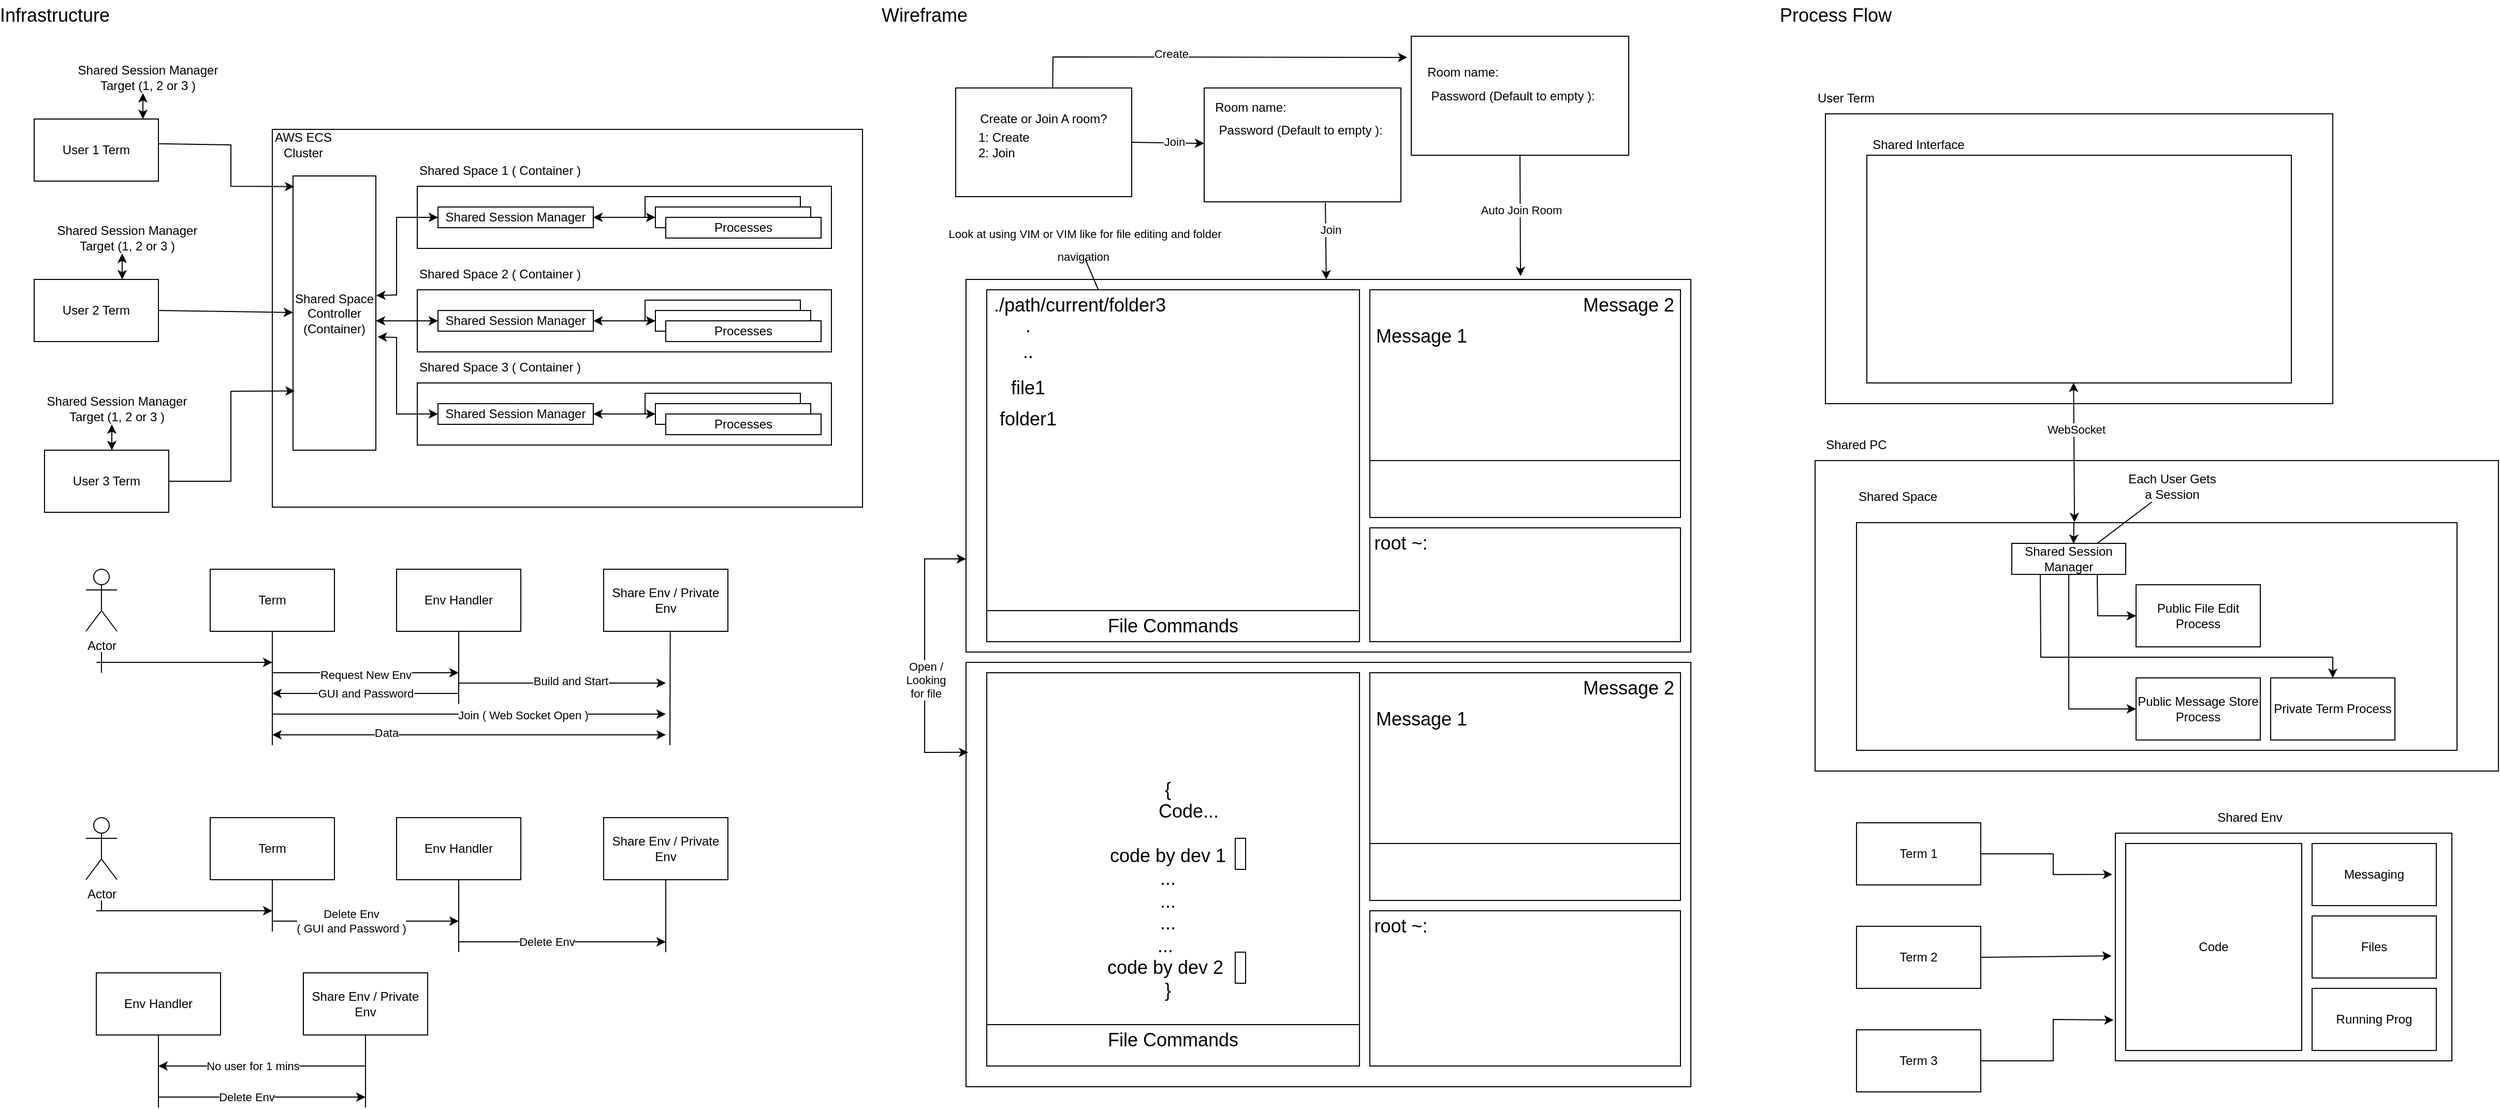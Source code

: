 <mxfile version="20.5.2" type="device"><diagram id="Sztlvo0Kf3UlZkltyIv2" name="Page-1"><mxGraphModel dx="2062" dy="1097" grid="1" gridSize="10" guides="1" tooltips="1" connect="1" arrows="1" fold="1" page="1" pageScale="1" pageWidth="850" pageHeight="1100" math="0" shadow="0"><root><mxCell id="0"/><mxCell id="1" parent="0"/><mxCell id="73xWPegsyvCFxCfDPybF-55" value="" style="rounded=0;whiteSpace=wrap;html=1;" parent="1" vertex="1"><mxGeometry x="270" y="135" width="570" height="365" as="geometry"/></mxCell><mxCell id="0SlHDkjQlVvk1KmcmpWp-3" value="Shared Env" style="text;html=1;strokeColor=none;fillColor=none;align=center;verticalAlign=middle;whiteSpace=wrap;rounded=0;" parent="1" vertex="1"><mxGeometry x="2140" y="785" width="80" height="30" as="geometry"/></mxCell><mxCell id="0SlHDkjQlVvk1KmcmpWp-29" value="Actor" style="shape=umlActor;verticalLabelPosition=bottom;verticalAlign=top;html=1;outlineConnect=0;" parent="1" vertex="1"><mxGeometry x="90" y="560" width="30" height="60" as="geometry"/></mxCell><mxCell id="0SlHDkjQlVvk1KmcmpWp-30" value="Term" style="rounded=0;whiteSpace=wrap;html=1;" parent="1" vertex="1"><mxGeometry x="210" y="560" width="120" height="60" as="geometry"/></mxCell><mxCell id="0SlHDkjQlVvk1KmcmpWp-31" value="Env Handler" style="rounded=0;whiteSpace=wrap;html=1;" parent="1" vertex="1"><mxGeometry x="390" y="560" width="120" height="60" as="geometry"/></mxCell><mxCell id="0SlHDkjQlVvk1KmcmpWp-32" value="Share Env / Private Env" style="rounded=0;whiteSpace=wrap;html=1;" parent="1" vertex="1"><mxGeometry x="590" y="560" width="120" height="60" as="geometry"/></mxCell><mxCell id="0SlHDkjQlVvk1KmcmpWp-33" value="" style="endArrow=none;html=1;rounded=0;" parent="1" edge="1"><mxGeometry width="50" height="50" relative="1" as="geometry"><mxPoint x="105" y="660" as="sourcePoint"/><mxPoint x="105" y="640" as="targetPoint"/></mxGeometry></mxCell><mxCell id="0SlHDkjQlVvk1KmcmpWp-34" value="" style="endArrow=none;html=1;rounded=0;entryX=0.5;entryY=1;entryDx=0;entryDy=0;" parent="1" target="0SlHDkjQlVvk1KmcmpWp-30" edge="1"><mxGeometry width="50" height="50" relative="1" as="geometry"><mxPoint x="270" y="730" as="sourcePoint"/><mxPoint x="115" y="630" as="targetPoint"/></mxGeometry></mxCell><mxCell id="0SlHDkjQlVvk1KmcmpWp-35" value="" style="endArrow=none;html=1;rounded=0;entryX=0.5;entryY=1;entryDx=0;entryDy=0;" parent="1" target="0SlHDkjQlVvk1KmcmpWp-31" edge="1"><mxGeometry width="50" height="50" relative="1" as="geometry"><mxPoint x="450" y="690" as="sourcePoint"/><mxPoint x="460" y="670" as="targetPoint"/></mxGeometry></mxCell><mxCell id="0SlHDkjQlVvk1KmcmpWp-36" value="" style="endArrow=none;html=1;rounded=0;entryX=0.536;entryY=1.012;entryDx=0;entryDy=0;entryPerimeter=0;" parent="1" target="0SlHDkjQlVvk1KmcmpWp-32" edge="1"><mxGeometry width="50" height="50" relative="1" as="geometry"><mxPoint x="654" y="730" as="sourcePoint"/><mxPoint x="640" y="660" as="targetPoint"/></mxGeometry></mxCell><mxCell id="0SlHDkjQlVvk1KmcmpWp-37" value="" style="endArrow=classic;html=1;rounded=0;" parent="1" edge="1"><mxGeometry width="50" height="50" relative="1" as="geometry"><mxPoint x="100" y="650" as="sourcePoint"/><mxPoint x="270" y="650" as="targetPoint"/></mxGeometry></mxCell><mxCell id="0SlHDkjQlVvk1KmcmpWp-39" value="" style="endArrow=classic;html=1;rounded=0;" parent="1" edge="1"><mxGeometry width="50" height="50" relative="1" as="geometry"><mxPoint x="270" y="660" as="sourcePoint"/><mxPoint x="450" y="660" as="targetPoint"/></mxGeometry></mxCell><mxCell id="0SlHDkjQlVvk1KmcmpWp-40" value="Request New Env" style="edgeLabel;html=1;align=center;verticalAlign=middle;resizable=0;points=[];" parent="0SlHDkjQlVvk1KmcmpWp-39" vertex="1" connectable="0"><mxGeometry x="0.292" y="-2" relative="1" as="geometry"><mxPoint x="-27" as="offset"/></mxGeometry></mxCell><mxCell id="0SlHDkjQlVvk1KmcmpWp-41" value="" style="endArrow=classic;html=1;rounded=0;" parent="1" edge="1"><mxGeometry width="50" height="50" relative="1" as="geometry"><mxPoint x="450" y="680" as="sourcePoint"/><mxPoint x="270" y="680" as="targetPoint"/></mxGeometry></mxCell><mxCell id="0SlHDkjQlVvk1KmcmpWp-42" value="GUI and Password" style="edgeLabel;html=1;align=center;verticalAlign=middle;resizable=0;points=[];" parent="0SlHDkjQlVvk1KmcmpWp-41" vertex="1" connectable="0"><mxGeometry x="0.533" relative="1" as="geometry"><mxPoint x="48" as="offset"/></mxGeometry></mxCell><mxCell id="0SlHDkjQlVvk1KmcmpWp-43" value="" style="endArrow=classic;html=1;rounded=0;" parent="1" edge="1"><mxGeometry width="50" height="50" relative="1" as="geometry"><mxPoint x="270" y="700" as="sourcePoint"/><mxPoint x="650" y="700" as="targetPoint"/></mxGeometry></mxCell><mxCell id="0SlHDkjQlVvk1KmcmpWp-44" value="Join ( Web Socket Open )" style="edgeLabel;html=1;align=center;verticalAlign=middle;resizable=0;points=[];" parent="0SlHDkjQlVvk1KmcmpWp-43" vertex="1" connectable="0"><mxGeometry x="0.274" y="-1" relative="1" as="geometry"><mxPoint as="offset"/></mxGeometry></mxCell><mxCell id="0SlHDkjQlVvk1KmcmpWp-47" value="" style="endArrow=classic;startArrow=classic;html=1;rounded=0;" parent="1" edge="1"><mxGeometry width="50" height="50" relative="1" as="geometry"><mxPoint x="270" y="720" as="sourcePoint"/><mxPoint x="650" y="720" as="targetPoint"/></mxGeometry></mxCell><mxCell id="0SlHDkjQlVvk1KmcmpWp-48" value="Data" style="edgeLabel;html=1;align=center;verticalAlign=middle;resizable=0;points=[];" parent="0SlHDkjQlVvk1KmcmpWp-47" vertex="1" connectable="0"><mxGeometry x="-0.322" y="2" relative="1" as="geometry"><mxPoint x="-19" as="offset"/></mxGeometry></mxCell><mxCell id="0SlHDkjQlVvk1KmcmpWp-49" value="" style="endArrow=classic;html=1;rounded=0;" parent="1" edge="1"><mxGeometry width="50" height="50" relative="1" as="geometry"><mxPoint x="450" y="670" as="sourcePoint"/><mxPoint x="650" y="670" as="targetPoint"/></mxGeometry></mxCell><mxCell id="0SlHDkjQlVvk1KmcmpWp-50" value="Build and Start" style="edgeLabel;html=1;align=center;verticalAlign=middle;resizable=0;points=[];" parent="0SlHDkjQlVvk1KmcmpWp-49" vertex="1" connectable="0"><mxGeometry x="0.077" y="2" relative="1" as="geometry"><mxPoint as="offset"/></mxGeometry></mxCell><mxCell id="0SlHDkjQlVvk1KmcmpWp-53" value="Actor" style="shape=umlActor;verticalLabelPosition=bottom;verticalAlign=top;html=1;outlineConnect=0;" parent="1" vertex="1"><mxGeometry x="90" y="800" width="30" height="60" as="geometry"/></mxCell><mxCell id="0SlHDkjQlVvk1KmcmpWp-54" value="Term" style="rounded=0;whiteSpace=wrap;html=1;" parent="1" vertex="1"><mxGeometry x="210" y="800" width="120" height="60" as="geometry"/></mxCell><mxCell id="0SlHDkjQlVvk1KmcmpWp-55" value="Env Handler" style="rounded=0;whiteSpace=wrap;html=1;" parent="1" vertex="1"><mxGeometry x="390" y="800" width="120" height="60" as="geometry"/></mxCell><mxCell id="0SlHDkjQlVvk1KmcmpWp-56" value="Share Env / Private Env" style="rounded=0;whiteSpace=wrap;html=1;" parent="1" vertex="1"><mxGeometry x="590" y="800" width="120" height="60" as="geometry"/></mxCell><mxCell id="0SlHDkjQlVvk1KmcmpWp-57" value="" style="endArrow=none;html=1;rounded=0;" parent="1" edge="1"><mxGeometry width="50" height="50" relative="1" as="geometry"><mxPoint x="105" y="890" as="sourcePoint"/><mxPoint x="105" y="880" as="targetPoint"/></mxGeometry></mxCell><mxCell id="0SlHDkjQlVvk1KmcmpWp-58" value="" style="endArrow=none;html=1;rounded=0;entryX=0.5;entryY=1;entryDx=0;entryDy=0;" parent="1" target="0SlHDkjQlVvk1KmcmpWp-54" edge="1"><mxGeometry width="50" height="50" relative="1" as="geometry"><mxPoint x="270" y="910" as="sourcePoint"/><mxPoint x="115" y="870" as="targetPoint"/></mxGeometry></mxCell><mxCell id="0SlHDkjQlVvk1KmcmpWp-59" value="" style="endArrow=none;html=1;rounded=0;entryX=0.5;entryY=1;entryDx=0;entryDy=0;" parent="1" target="0SlHDkjQlVvk1KmcmpWp-55" edge="1"><mxGeometry width="50" height="50" relative="1" as="geometry"><mxPoint x="450" y="930" as="sourcePoint"/><mxPoint x="460" y="910" as="targetPoint"/></mxGeometry></mxCell><mxCell id="0SlHDkjQlVvk1KmcmpWp-60" value="" style="endArrow=none;html=1;rounded=0;entryX=0.5;entryY=1;entryDx=0;entryDy=0;" parent="1" target="0SlHDkjQlVvk1KmcmpWp-56" edge="1"><mxGeometry width="50" height="50" relative="1" as="geometry"><mxPoint x="650" y="930" as="sourcePoint"/><mxPoint x="640" y="900" as="targetPoint"/></mxGeometry></mxCell><mxCell id="0SlHDkjQlVvk1KmcmpWp-61" value="" style="endArrow=classic;html=1;rounded=0;" parent="1" edge="1"><mxGeometry width="50" height="50" relative="1" as="geometry"><mxPoint x="100" y="890" as="sourcePoint"/><mxPoint x="270" y="890" as="targetPoint"/></mxGeometry></mxCell><mxCell id="0SlHDkjQlVvk1KmcmpWp-72" value="" style="endArrow=classic;html=1;rounded=0;" parent="1" edge="1"><mxGeometry width="50" height="50" relative="1" as="geometry"><mxPoint x="270" y="900" as="sourcePoint"/><mxPoint x="450" y="900" as="targetPoint"/></mxGeometry></mxCell><mxCell id="0SlHDkjQlVvk1KmcmpWp-73" value="Delete Env &lt;br&gt;( GUI and Password )" style="edgeLabel;html=1;align=center;verticalAlign=middle;resizable=0;points=[];" parent="0SlHDkjQlVvk1KmcmpWp-72" vertex="1" connectable="0"><mxGeometry x="-0.156" relative="1" as="geometry"><mxPoint as="offset"/></mxGeometry></mxCell><mxCell id="0SlHDkjQlVvk1KmcmpWp-74" value="" style="endArrow=classic;html=1;rounded=0;" parent="1" edge="1"><mxGeometry width="50" height="50" relative="1" as="geometry"><mxPoint x="450" y="920" as="sourcePoint"/><mxPoint x="650" y="920" as="targetPoint"/></mxGeometry></mxCell><mxCell id="0SlHDkjQlVvk1KmcmpWp-75" value="Delete Env" style="edgeLabel;html=1;align=center;verticalAlign=middle;resizable=0;points=[];" parent="0SlHDkjQlVvk1KmcmpWp-74" vertex="1" connectable="0"><mxGeometry x="-0.156" relative="1" as="geometry"><mxPoint as="offset"/></mxGeometry></mxCell><mxCell id="0SlHDkjQlVvk1KmcmpWp-76" value="Env Handler" style="rounded=0;whiteSpace=wrap;html=1;" parent="1" vertex="1"><mxGeometry x="100" y="950" width="120" height="60" as="geometry"/></mxCell><mxCell id="0SlHDkjQlVvk1KmcmpWp-77" value="Share Env / Private Env" style="rounded=0;whiteSpace=wrap;html=1;" parent="1" vertex="1"><mxGeometry x="300" y="950" width="120" height="60" as="geometry"/></mxCell><mxCell id="0SlHDkjQlVvk1KmcmpWp-78" value="" style="endArrow=none;html=1;rounded=0;entryX=0.5;entryY=1;entryDx=0;entryDy=0;" parent="1" target="0SlHDkjQlVvk1KmcmpWp-76" edge="1"><mxGeometry width="50" height="50" relative="1" as="geometry"><mxPoint x="160" y="1080" as="sourcePoint"/><mxPoint x="170" y="1060" as="targetPoint"/></mxGeometry></mxCell><mxCell id="0SlHDkjQlVvk1KmcmpWp-79" value="" style="endArrow=none;html=1;rounded=0;entryX=0.5;entryY=1;entryDx=0;entryDy=0;" parent="1" target="0SlHDkjQlVvk1KmcmpWp-77" edge="1"><mxGeometry width="50" height="50" relative="1" as="geometry"><mxPoint x="360" y="1080" as="sourcePoint"/><mxPoint x="350" y="1050" as="targetPoint"/></mxGeometry></mxCell><mxCell id="0SlHDkjQlVvk1KmcmpWp-80" value="" style="endArrow=classic;html=1;rounded=0;" parent="1" edge="1"><mxGeometry width="50" height="50" relative="1" as="geometry"><mxPoint x="160" y="1070" as="sourcePoint"/><mxPoint x="360" y="1070" as="targetPoint"/></mxGeometry></mxCell><mxCell id="0SlHDkjQlVvk1KmcmpWp-81" value="Delete Env" style="edgeLabel;html=1;align=center;verticalAlign=middle;resizable=0;points=[];" parent="0SlHDkjQlVvk1KmcmpWp-80" vertex="1" connectable="0"><mxGeometry x="-0.156" relative="1" as="geometry"><mxPoint as="offset"/></mxGeometry></mxCell><mxCell id="0SlHDkjQlVvk1KmcmpWp-82" value="" style="endArrow=classic;html=1;rounded=0;" parent="1" edge="1"><mxGeometry width="50" height="50" relative="1" as="geometry"><mxPoint x="360" y="1040" as="sourcePoint"/><mxPoint x="160" y="1040" as="targetPoint"/></mxGeometry></mxCell><mxCell id="0SlHDkjQlVvk1KmcmpWp-83" value="No user for 1 mins" style="edgeLabel;html=1;align=center;verticalAlign=middle;resizable=0;points=[];" parent="0SlHDkjQlVvk1KmcmpWp-82" vertex="1" connectable="0"><mxGeometry x="0.177" relative="1" as="geometry"><mxPoint x="8" as="offset"/></mxGeometry></mxCell><mxCell id="0SlHDkjQlVvk1KmcmpWp-84" value="&lt;font style=&quot;font-size: 18px;&quot;&gt;Infrastructure&lt;/font&gt;" style="text;html=1;strokeColor=none;fillColor=none;align=center;verticalAlign=middle;whiteSpace=wrap;rounded=0;" parent="1" vertex="1"><mxGeometry x="30" y="10" width="60" height="30" as="geometry"/></mxCell><mxCell id="0SlHDkjQlVvk1KmcmpWp-85" value="&lt;font style=&quot;font-size: 18px;&quot;&gt;Wireframe&lt;/font&gt;" style="text;html=1;strokeColor=none;fillColor=none;align=center;verticalAlign=middle;whiteSpace=wrap;rounded=0;" parent="1" vertex="1"><mxGeometry x="870" y="10" width="60" height="30" as="geometry"/></mxCell><mxCell id="0SlHDkjQlVvk1KmcmpWp-86" value="" style="rounded=0;whiteSpace=wrap;html=1;fontSize=18;" parent="1" vertex="1"><mxGeometry x="940" y="280" width="700" height="360" as="geometry"/></mxCell><mxCell id="0SlHDkjQlVvk1KmcmpWp-87" value="" style="rounded=0;whiteSpace=wrap;html=1;fontSize=18;" parent="1" vertex="1"><mxGeometry x="960" y="290" width="360" height="340" as="geometry"/></mxCell><mxCell id="0SlHDkjQlVvk1KmcmpWp-88" value="." style="text;html=1;strokeColor=none;fillColor=none;align=center;verticalAlign=middle;whiteSpace=wrap;rounded=0;fontSize=18;" parent="1" vertex="1"><mxGeometry x="960" y="310" width="80" height="30" as="geometry"/></mxCell><mxCell id="0SlHDkjQlVvk1KmcmpWp-89" value="File Commands" style="text;html=1;strokeColor=none;fillColor=none;align=center;verticalAlign=middle;whiteSpace=wrap;rounded=0;fontSize=18;" parent="1" vertex="1"><mxGeometry x="960" y="600" width="360" height="30" as="geometry"/></mxCell><mxCell id="0SlHDkjQlVvk1KmcmpWp-90" value="" style="endArrow=none;html=1;rounded=0;fontSize=18;exitX=0;exitY=0;exitDx=0;exitDy=0;entryX=1;entryY=0;entryDx=0;entryDy=0;" parent="1" source="0SlHDkjQlVvk1KmcmpWp-89" target="0SlHDkjQlVvk1KmcmpWp-89" edge="1"><mxGeometry width="50" height="50" relative="1" as="geometry"><mxPoint x="1010" y="690" as="sourcePoint"/><mxPoint x="1060" y="640" as="targetPoint"/></mxGeometry></mxCell><mxCell id="0SlHDkjQlVvk1KmcmpWp-91" value="" style="rounded=0;whiteSpace=wrap;html=1;" parent="1" vertex="1"><mxGeometry x="1330" y="290" width="300" height="220" as="geometry"/></mxCell><mxCell id="0SlHDkjQlVvk1KmcmpWp-92" value=".." style="text;html=1;strokeColor=none;fillColor=none;align=center;verticalAlign=middle;whiteSpace=wrap;rounded=0;fontSize=18;" parent="1" vertex="1"><mxGeometry x="960" y="335" width="80" height="30" as="geometry"/></mxCell><mxCell id="0SlHDkjQlVvk1KmcmpWp-93" value="file1" style="text;html=1;strokeColor=none;fillColor=none;align=center;verticalAlign=middle;whiteSpace=wrap;rounded=0;fontSize=18;" parent="1" vertex="1"><mxGeometry x="960" y="370" width="80" height="30" as="geometry"/></mxCell><mxCell id="0SlHDkjQlVvk1KmcmpWp-95" value="folder1" style="text;html=1;strokeColor=none;fillColor=none;align=center;verticalAlign=middle;whiteSpace=wrap;rounded=0;fontSize=18;" parent="1" vertex="1"><mxGeometry x="960" y="400" width="80" height="30" as="geometry"/></mxCell><mxCell id="0SlHDkjQlVvk1KmcmpWp-97" value="./path/current/folder3" style="text;html=1;strokeColor=none;fillColor=none;align=center;verticalAlign=middle;whiteSpace=wrap;rounded=0;fontSize=18;" parent="1" vertex="1"><mxGeometry x="1020" y="290" width="60" height="30" as="geometry"/></mxCell><mxCell id="0SlHDkjQlVvk1KmcmpWp-98" value="" style="rounded=0;whiteSpace=wrap;html=1;" parent="1" vertex="1"><mxGeometry x="1330" y="520" width="300" height="110" as="geometry"/></mxCell><mxCell id="0SlHDkjQlVvk1KmcmpWp-99" value="root ~:" style="text;html=1;strokeColor=none;fillColor=none;align=center;verticalAlign=middle;whiteSpace=wrap;rounded=0;fontSize=18;" parent="1" vertex="1"><mxGeometry x="1330" y="520" width="60" height="30" as="geometry"/></mxCell><mxCell id="0SlHDkjQlVvk1KmcmpWp-100" value="Message 1" style="text;html=1;strokeColor=none;fillColor=none;align=center;verticalAlign=middle;whiteSpace=wrap;rounded=0;fontSize=18;" parent="1" vertex="1"><mxGeometry x="1330" y="320" width="100" height="30" as="geometry"/></mxCell><mxCell id="0SlHDkjQlVvk1KmcmpWp-101" value="Message 2" style="text;html=1;strokeColor=none;fillColor=none;align=center;verticalAlign=middle;whiteSpace=wrap;rounded=0;fontSize=18;" parent="1" vertex="1"><mxGeometry x="1530" y="290" width="100" height="30" as="geometry"/></mxCell><mxCell id="0SlHDkjQlVvk1KmcmpWp-103" value="" style="endArrow=none;html=1;rounded=0;fontSize=18;exitX=1;exitY=0.75;exitDx=0;exitDy=0;entryX=0;entryY=0.75;entryDx=0;entryDy=0;" parent="1" source="0SlHDkjQlVvk1KmcmpWp-91" target="0SlHDkjQlVvk1KmcmpWp-91" edge="1"><mxGeometry width="50" height="50" relative="1" as="geometry"><mxPoint x="1430" y="470" as="sourcePoint"/><mxPoint x="1480" y="420" as="targetPoint"/></mxGeometry></mxCell><mxCell id="0SlHDkjQlVvk1KmcmpWp-106" value="" style="endArrow=none;html=1;rounded=0;fontSize=18;entryX=0.5;entryY=1;entryDx=0;entryDy=0;" parent="1" source="0SlHDkjQlVvk1KmcmpWp-87" target="0SlHDkjQlVvk1KmcmpWp-107" edge="1"><mxGeometry width="50" height="50" relative="1" as="geometry"><mxPoint x="1150" y="250" as="sourcePoint"/><mxPoint x="1160" y="250" as="targetPoint"/></mxGeometry></mxCell><mxCell id="0SlHDkjQlVvk1KmcmpWp-107" value="&lt;font style=&quot;font-size: 11px;&quot;&gt;Look at using VIM or VIM like for file editing and folder navigation&amp;nbsp;&lt;/font&gt;" style="text;html=1;strokeColor=none;fillColor=none;align=center;verticalAlign=middle;whiteSpace=wrap;rounded=0;fontSize=18;" parent="1" vertex="1"><mxGeometry x="910" y="230" width="290" height="30" as="geometry"/></mxCell><mxCell id="0SlHDkjQlVvk1KmcmpWp-108" value="" style="rounded=0;whiteSpace=wrap;html=1;fontSize=18;" parent="1" vertex="1"><mxGeometry x="940" y="650" width="700" height="410" as="geometry"/></mxCell><mxCell id="0SlHDkjQlVvk1KmcmpWp-109" value="" style="rounded=0;whiteSpace=wrap;html=1;fontSize=18;" parent="1" vertex="1"><mxGeometry x="960" y="660" width="360" height="380" as="geometry"/></mxCell><mxCell id="0SlHDkjQlVvk1KmcmpWp-111" value="File Commands" style="text;html=1;strokeColor=none;fillColor=none;align=center;verticalAlign=middle;whiteSpace=wrap;rounded=0;fontSize=18;" parent="1" vertex="1"><mxGeometry x="960" y="1000" width="360" height="30" as="geometry"/></mxCell><mxCell id="0SlHDkjQlVvk1KmcmpWp-112" value="" style="endArrow=none;html=1;rounded=0;fontSize=18;exitX=0;exitY=0;exitDx=0;exitDy=0;entryX=1;entryY=0;entryDx=0;entryDy=0;" parent="1" source="0SlHDkjQlVvk1KmcmpWp-111" target="0SlHDkjQlVvk1KmcmpWp-111" edge="1"><mxGeometry width="50" height="50" relative="1" as="geometry"><mxPoint x="1010" y="1060" as="sourcePoint"/><mxPoint x="1060" y="1010" as="targetPoint"/></mxGeometry></mxCell><mxCell id="0SlHDkjQlVvk1KmcmpWp-113" value="" style="rounded=0;whiteSpace=wrap;html=1;" parent="1" vertex="1"><mxGeometry x="1330" y="660" width="300" height="220" as="geometry"/></mxCell><mxCell id="0SlHDkjQlVvk1KmcmpWp-118" value="" style="rounded=0;whiteSpace=wrap;html=1;" parent="1" vertex="1"><mxGeometry x="1330" y="890" width="300" height="150" as="geometry"/></mxCell><mxCell id="0SlHDkjQlVvk1KmcmpWp-119" value="root ~:" style="text;html=1;strokeColor=none;fillColor=none;align=center;verticalAlign=middle;whiteSpace=wrap;rounded=0;fontSize=18;" parent="1" vertex="1"><mxGeometry x="1330" y="890" width="60" height="30" as="geometry"/></mxCell><mxCell id="0SlHDkjQlVvk1KmcmpWp-120" value="Message 1" style="text;html=1;strokeColor=none;fillColor=none;align=center;verticalAlign=middle;whiteSpace=wrap;rounded=0;fontSize=18;" parent="1" vertex="1"><mxGeometry x="1330" y="690" width="100" height="30" as="geometry"/></mxCell><mxCell id="0SlHDkjQlVvk1KmcmpWp-121" value="Message 2" style="text;html=1;strokeColor=none;fillColor=none;align=center;verticalAlign=middle;whiteSpace=wrap;rounded=0;fontSize=18;" parent="1" vertex="1"><mxGeometry x="1530" y="660" width="100" height="30" as="geometry"/></mxCell><mxCell id="0SlHDkjQlVvk1KmcmpWp-122" value="" style="endArrow=none;html=1;rounded=0;fontSize=18;exitX=1;exitY=0.75;exitDx=0;exitDy=0;entryX=0;entryY=0.75;entryDx=0;entryDy=0;" parent="1" source="0SlHDkjQlVvk1KmcmpWp-113" target="0SlHDkjQlVvk1KmcmpWp-113" edge="1"><mxGeometry width="50" height="50" relative="1" as="geometry"><mxPoint x="1430" y="840" as="sourcePoint"/><mxPoint x="1480" y="790" as="targetPoint"/></mxGeometry></mxCell><mxCell id="0SlHDkjQlVvk1KmcmpWp-124" value="{&lt;br&gt;&amp;nbsp; &amp;nbsp; &amp;nbsp; &amp;nbsp; Code...&lt;br&gt;&lt;br&gt;code by dev 1&lt;br&gt;...&lt;br&gt;...&lt;br&gt;...&lt;br&gt;...&amp;nbsp;&lt;br&gt;code by dev 2&amp;nbsp;&lt;br&gt;}" style="text;html=1;strokeColor=none;fillColor=none;align=center;verticalAlign=middle;whiteSpace=wrap;rounded=0;fontSize=18;" parent="1" vertex="1"><mxGeometry x="960" y="690" width="350" height="360" as="geometry"/></mxCell><mxCell id="0SlHDkjQlVvk1KmcmpWp-126" value="" style="rounded=0;whiteSpace=wrap;html=1;fontSize=18;" parent="1" vertex="1"><mxGeometry x="1200" y="820" width="10" height="30" as="geometry"/></mxCell><mxCell id="0SlHDkjQlVvk1KmcmpWp-127" value="" style="rounded=0;whiteSpace=wrap;html=1;fontSize=18;" parent="1" vertex="1"><mxGeometry x="1200" y="930" width="10" height="30" as="geometry"/></mxCell><mxCell id="T2cQ3qmt7QhJvK7z-KyR-1" value="" style="rounded=0;whiteSpace=wrap;html=1;" parent="1" vertex="1"><mxGeometry x="1770" y="120" width="490" height="280" as="geometry"/></mxCell><mxCell id="T2cQ3qmt7QhJvK7z-KyR-2" value="" style="rounded=0;whiteSpace=wrap;html=1;" parent="1" vertex="1"><mxGeometry x="1760" y="455" width="660" height="300" as="geometry"/></mxCell><mxCell id="T2cQ3qmt7QhJvK7z-KyR-3" value="User Term" style="text;html=1;strokeColor=none;fillColor=none;align=center;verticalAlign=middle;whiteSpace=wrap;rounded=0;" parent="1" vertex="1"><mxGeometry x="1760" y="90" width="60" height="30" as="geometry"/></mxCell><mxCell id="T2cQ3qmt7QhJvK7z-KyR-4" value="Shared PC" style="text;html=1;strokeColor=none;fillColor=none;align=center;verticalAlign=middle;whiteSpace=wrap;rounded=0;" parent="1" vertex="1"><mxGeometry x="1760" y="425" width="80" height="30" as="geometry"/></mxCell><mxCell id="T2cQ3qmt7QhJvK7z-KyR-5" value="" style="rounded=0;whiteSpace=wrap;html=1;" parent="1" vertex="1"><mxGeometry x="1800" y="515" width="580" height="220" as="geometry"/></mxCell><mxCell id="T2cQ3qmt7QhJvK7z-KyR-6" value="Shared Space" style="text;html=1;strokeColor=none;fillColor=none;align=center;verticalAlign=middle;whiteSpace=wrap;rounded=0;" parent="1" vertex="1"><mxGeometry x="1800" y="475" width="80" height="30" as="geometry"/></mxCell><mxCell id="T2cQ3qmt7QhJvK7z-KyR-7" value="" style="endArrow=classic;startArrow=classic;html=1;rounded=0;entryX=0.487;entryY=0.999;entryDx=0;entryDy=0;exitX=0.363;exitY=-0.002;exitDx=0;exitDy=0;exitPerimeter=0;entryPerimeter=0;" parent="1" source="T2cQ3qmt7QhJvK7z-KyR-5" target="T2cQ3qmt7QhJvK7z-KyR-8" edge="1"><mxGeometry width="50" height="50" relative="1" as="geometry"><mxPoint x="1880" y="435" as="sourcePoint"/><mxPoint x="1930" y="385" as="targetPoint"/></mxGeometry></mxCell><mxCell id="T2cQ3qmt7QhJvK7z-KyR-10" value="WebSocket" style="edgeLabel;html=1;align=center;verticalAlign=middle;resizable=0;points=[];" parent="T2cQ3qmt7QhJvK7z-KyR-7" vertex="1" connectable="0"><mxGeometry x="-0.082" y="-1" relative="1" as="geometry"><mxPoint x="1" y="-28" as="offset"/></mxGeometry></mxCell><mxCell id="T2cQ3qmt7QhJvK7z-KyR-8" value="" style="rounded=0;whiteSpace=wrap;html=1;" parent="1" vertex="1"><mxGeometry x="1810" y="160" width="410" height="220" as="geometry"/></mxCell><mxCell id="T2cQ3qmt7QhJvK7z-KyR-9" value="Shared Interface" style="text;html=1;strokeColor=none;fillColor=none;align=center;verticalAlign=middle;whiteSpace=wrap;rounded=0;" parent="1" vertex="1"><mxGeometry x="1810" y="135" width="100" height="30" as="geometry"/></mxCell><mxCell id="T2cQ3qmt7QhJvK7z-KyR-13" value="Shared Session Manager" style="rounded=0;whiteSpace=wrap;html=1;" parent="1" vertex="1"><mxGeometry x="1950" y="535" width="110" height="30" as="geometry"/></mxCell><mxCell id="T2cQ3qmt7QhJvK7z-KyR-16" value="Each User Gets a Session" style="text;html=1;strokeColor=none;fillColor=none;align=center;verticalAlign=middle;whiteSpace=wrap;rounded=0;" parent="1" vertex="1"><mxGeometry x="2060" y="465" width="90" height="30" as="geometry"/></mxCell><mxCell id="T2cQ3qmt7QhJvK7z-KyR-17" value="" style="endArrow=none;html=1;rounded=0;exitX=0.75;exitY=0;exitDx=0;exitDy=0;" parent="1" source="T2cQ3qmt7QhJvK7z-KyR-13" target="T2cQ3qmt7QhJvK7z-KyR-16" edge="1"><mxGeometry width="50" height="50" relative="1" as="geometry"><mxPoint x="2110" y="445" as="sourcePoint"/><mxPoint x="2160" y="395" as="targetPoint"/></mxGeometry></mxCell><mxCell id="T2cQ3qmt7QhJvK7z-KyR-11" value="Public Message Store Process" style="rounded=0;whiteSpace=wrap;html=1;" parent="1" vertex="1"><mxGeometry x="2070" y="665" width="120" height="60" as="geometry"/></mxCell><mxCell id="T2cQ3qmt7QhJvK7z-KyR-18" value="" style="endArrow=classic;html=1;rounded=0;exitX=0.75;exitY=1;exitDx=0;exitDy=0;entryX=0;entryY=0.5;entryDx=0;entryDy=0;" parent="1" source="T2cQ3qmt7QhJvK7z-KyR-13" edge="1"><mxGeometry width="50" height="50" relative="1" as="geometry"><mxPoint x="2330" y="555" as="sourcePoint"/><mxPoint x="2070" y="605" as="targetPoint"/><Array as="points"><mxPoint x="2033" y="605"/></Array></mxGeometry></mxCell><mxCell id="T2cQ3qmt7QhJvK7z-KyR-15" value="" style="endArrow=classic;html=1;rounded=0;exitX=0.5;exitY=1;exitDx=0;exitDy=0;entryX=0;entryY=0.5;entryDx=0;entryDy=0;" parent="1" source="T2cQ3qmt7QhJvK7z-KyR-13" target="T2cQ3qmt7QhJvK7z-KyR-11" edge="1"><mxGeometry width="50" height="50" relative="1" as="geometry"><mxPoint x="1620" y="605" as="sourcePoint"/><mxPoint x="1670" y="555" as="targetPoint"/><Array as="points"><mxPoint x="2005" y="695"/></Array></mxGeometry></mxCell><mxCell id="T2cQ3qmt7QhJvK7z-KyR-22" value="Public File Edit Process" style="rounded=0;whiteSpace=wrap;html=1;" parent="1" vertex="1"><mxGeometry x="2070" y="575" width="120" height="60" as="geometry"/></mxCell><mxCell id="T2cQ3qmt7QhJvK7z-KyR-23" value="" style="endArrow=classic;html=1;rounded=0;exitX=0.362;exitY=0;exitDx=0;exitDy=0;exitPerimeter=0;entryX=0.543;entryY=0.013;entryDx=0;entryDy=0;entryPerimeter=0;" parent="1" source="T2cQ3qmt7QhJvK7z-KyR-5" target="T2cQ3qmt7QhJvK7z-KyR-13" edge="1"><mxGeometry width="50" height="50" relative="1" as="geometry"><mxPoint x="1960" y="515" as="sourcePoint"/><mxPoint x="2010" y="530" as="targetPoint"/></mxGeometry></mxCell><mxCell id="73xWPegsyvCFxCfDPybF-3" value="Private Term Process" style="rounded=0;whiteSpace=wrap;html=1;" parent="1" vertex="1"><mxGeometry x="2200" y="665" width="120" height="60" as="geometry"/></mxCell><mxCell id="73xWPegsyvCFxCfDPybF-4" value="" style="endArrow=classic;html=1;rounded=0;exitX=0.25;exitY=1;exitDx=0;exitDy=0;entryX=0.5;entryY=0;entryDx=0;entryDy=0;" parent="1" source="T2cQ3qmt7QhJvK7z-KyR-13" target="73xWPegsyvCFxCfDPybF-3" edge="1"><mxGeometry width="50" height="50" relative="1" as="geometry"><mxPoint x="1940" y="655" as="sourcePoint"/><mxPoint x="1990" y="605" as="targetPoint"/><Array as="points"><mxPoint x="1978" y="645"/><mxPoint x="2260" y="645"/></Array></mxGeometry></mxCell><mxCell id="73xWPegsyvCFxCfDPybF-5" value="" style="rounded=0;whiteSpace=wrap;html=1;align=left;" parent="1" vertex="1"><mxGeometry x="2050" y="815" width="325" height="220" as="geometry"/></mxCell><mxCell id="73xWPegsyvCFxCfDPybF-6" value="Messaging" style="rounded=0;whiteSpace=wrap;html=1;" parent="1" vertex="1"><mxGeometry x="2240" y="825" width="120" height="60" as="geometry"/></mxCell><mxCell id="73xWPegsyvCFxCfDPybF-7" value="Code" style="rounded=0;whiteSpace=wrap;html=1;" parent="1" vertex="1"><mxGeometry x="2060" y="825" width="170" height="200" as="geometry"/></mxCell><mxCell id="73xWPegsyvCFxCfDPybF-8" value="Files" style="rounded=0;whiteSpace=wrap;html=1;" parent="1" vertex="1"><mxGeometry x="2240" y="895" width="120" height="60" as="geometry"/></mxCell><mxCell id="73xWPegsyvCFxCfDPybF-9" value="Running Prog" style="rounded=0;whiteSpace=wrap;html=1;" parent="1" vertex="1"><mxGeometry x="2240" y="965" width="120" height="60" as="geometry"/></mxCell><mxCell id="73xWPegsyvCFxCfDPybF-10" value="Term 1" style="rounded=0;whiteSpace=wrap;html=1;" parent="1" vertex="1"><mxGeometry x="1800" y="805" width="120" height="60" as="geometry"/></mxCell><mxCell id="73xWPegsyvCFxCfDPybF-11" value="Term 2" style="rounded=0;whiteSpace=wrap;html=1;" parent="1" vertex="1"><mxGeometry x="1800" y="905" width="120" height="60" as="geometry"/></mxCell><mxCell id="73xWPegsyvCFxCfDPybF-12" value="Term 3" style="rounded=0;whiteSpace=wrap;html=1;" parent="1" vertex="1"><mxGeometry x="1800" y="1005" width="120" height="60" as="geometry"/></mxCell><mxCell id="73xWPegsyvCFxCfDPybF-13" value="" style="endArrow=classic;html=1;rounded=0;exitX=1;exitY=0.5;exitDx=0;exitDy=0;entryX=-0.011;entryY=0.539;entryDx=0;entryDy=0;entryPerimeter=0;" parent="1" source="73xWPegsyvCFxCfDPybF-11" target="73xWPegsyvCFxCfDPybF-5" edge="1"><mxGeometry width="50" height="50" relative="1" as="geometry"><mxPoint x="1960" y="975" as="sourcePoint"/><mxPoint x="2010" y="925" as="targetPoint"/></mxGeometry></mxCell><mxCell id="73xWPegsyvCFxCfDPybF-14" value="" style="endArrow=classic;html=1;rounded=0;exitX=1;exitY=0.5;exitDx=0;exitDy=0;entryX=-0.009;entryY=0.181;entryDx=0;entryDy=0;entryPerimeter=0;" parent="1" source="73xWPegsyvCFxCfDPybF-10" target="73xWPegsyvCFxCfDPybF-5" edge="1"><mxGeometry width="50" height="50" relative="1" as="geometry"><mxPoint x="1950" y="855" as="sourcePoint"/><mxPoint x="2000" y="805" as="targetPoint"/><Array as="points"><mxPoint x="1990" y="835"/><mxPoint x="1990" y="855"/></Array></mxGeometry></mxCell><mxCell id="73xWPegsyvCFxCfDPybF-15" value="" style="endArrow=classic;html=1;rounded=0;exitX=1;exitY=0.5;exitDx=0;exitDy=0;entryX=-0.005;entryY=0.821;entryDx=0;entryDy=0;entryPerimeter=0;" parent="1" source="73xWPegsyvCFxCfDPybF-12" target="73xWPegsyvCFxCfDPybF-5" edge="1"><mxGeometry width="50" height="50" relative="1" as="geometry"><mxPoint x="1950" y="1075" as="sourcePoint"/><mxPoint x="2000" y="1025" as="targetPoint"/><Array as="points"><mxPoint x="1990" y="1035"/><mxPoint x="1990" y="995"/></Array></mxGeometry></mxCell><mxCell id="73xWPegsyvCFxCfDPybF-16" value="" style="rounded=0;whiteSpace=wrap;html=1;" parent="1" vertex="1"><mxGeometry x="410" y="190" width="400" height="60" as="geometry"/></mxCell><mxCell id="73xWPegsyvCFxCfDPybF-17" value="" style="rounded=0;whiteSpace=wrap;html=1;" parent="1" vertex="1"><mxGeometry x="410" y="290" width="400" height="60" as="geometry"/></mxCell><mxCell id="73xWPegsyvCFxCfDPybF-18" value="" style="rounded=0;whiteSpace=wrap;html=1;" parent="1" vertex="1"><mxGeometry x="410" y="380" width="400" height="60" as="geometry"/></mxCell><mxCell id="73xWPegsyvCFxCfDPybF-19" value="Shared Space 1 ( Container )" style="text;html=1;strokeColor=none;fillColor=none;align=center;verticalAlign=middle;whiteSpace=wrap;rounded=0;" parent="1" vertex="1"><mxGeometry x="390" y="160" width="200" height="30" as="geometry"/></mxCell><mxCell id="73xWPegsyvCFxCfDPybF-20" value="Shared Space 2 ( Container )" style="text;html=1;strokeColor=none;fillColor=none;align=center;verticalAlign=middle;whiteSpace=wrap;rounded=0;" parent="1" vertex="1"><mxGeometry x="390" y="260" width="200" height="30" as="geometry"/></mxCell><mxCell id="73xWPegsyvCFxCfDPybF-21" value="Shared Space 3 ( Container )" style="text;html=1;strokeColor=none;fillColor=none;align=center;verticalAlign=middle;whiteSpace=wrap;rounded=0;" parent="1" vertex="1"><mxGeometry x="390" y="350" width="200" height="30" as="geometry"/></mxCell><mxCell id="73xWPegsyvCFxCfDPybF-22" value="Shared Session Manager" style="rounded=0;whiteSpace=wrap;html=1;" parent="1" vertex="1"><mxGeometry x="430" y="210" width="150" height="20" as="geometry"/></mxCell><mxCell id="73xWPegsyvCFxCfDPybF-24" value="" style="rounded=0;whiteSpace=wrap;html=1;" parent="1" vertex="1"><mxGeometry x="630" y="200" width="150" height="20" as="geometry"/></mxCell><mxCell id="73xWPegsyvCFxCfDPybF-25" value="Shared Session Manager" style="rounded=0;whiteSpace=wrap;html=1;" parent="1" vertex="1"><mxGeometry x="430" y="310" width="150" height="20" as="geometry"/></mxCell><mxCell id="73xWPegsyvCFxCfDPybF-27" value="Shared Session Manager" style="rounded=0;whiteSpace=wrap;html=1;" parent="1" vertex="1"><mxGeometry x="430" y="400" width="150" height="20" as="geometry"/></mxCell><mxCell id="73xWPegsyvCFxCfDPybF-30" value="Shared Space Controller (Container)" style="rounded=0;whiteSpace=wrap;html=1;" parent="1" vertex="1"><mxGeometry x="290" y="180" width="80" height="265" as="geometry"/></mxCell><mxCell id="73xWPegsyvCFxCfDPybF-32" value="" style="rounded=0;whiteSpace=wrap;html=1;" parent="1" vertex="1"><mxGeometry x="640" y="210" width="150" height="20" as="geometry"/></mxCell><mxCell id="73xWPegsyvCFxCfDPybF-33" value="Processes" style="rounded=0;whiteSpace=wrap;html=1;" parent="1" vertex="1"><mxGeometry x="650" y="220" width="150" height="20" as="geometry"/></mxCell><mxCell id="73xWPegsyvCFxCfDPybF-43" value="" style="rounded=0;whiteSpace=wrap;html=1;" parent="1" vertex="1"><mxGeometry x="630" y="300" width="150" height="20" as="geometry"/></mxCell><mxCell id="73xWPegsyvCFxCfDPybF-44" value="" style="rounded=0;whiteSpace=wrap;html=1;" parent="1" vertex="1"><mxGeometry x="640" y="310" width="150" height="20" as="geometry"/></mxCell><mxCell id="73xWPegsyvCFxCfDPybF-45" value="Processes" style="rounded=0;whiteSpace=wrap;html=1;" parent="1" vertex="1"><mxGeometry x="650" y="320" width="150" height="20" as="geometry"/></mxCell><mxCell id="73xWPegsyvCFxCfDPybF-46" value="" style="rounded=0;whiteSpace=wrap;html=1;" parent="1" vertex="1"><mxGeometry x="630" y="390" width="150" height="20" as="geometry"/></mxCell><mxCell id="73xWPegsyvCFxCfDPybF-47" value="" style="rounded=0;whiteSpace=wrap;html=1;" parent="1" vertex="1"><mxGeometry x="640" y="400" width="150" height="20" as="geometry"/></mxCell><mxCell id="73xWPegsyvCFxCfDPybF-48" value="Processes" style="rounded=0;whiteSpace=wrap;html=1;" parent="1" vertex="1"><mxGeometry x="650" y="410" width="150" height="20" as="geometry"/></mxCell><mxCell id="73xWPegsyvCFxCfDPybF-49" value="" style="endArrow=classic;startArrow=classic;html=1;rounded=0;exitX=1;exitY=0.5;exitDx=0;exitDy=0;entryX=0;entryY=0.5;entryDx=0;entryDy=0;" parent="1" source="73xWPegsyvCFxCfDPybF-22" target="73xWPegsyvCFxCfDPybF-32" edge="1"><mxGeometry width="50" height="50" relative="1" as="geometry"><mxPoint x="640" y="170" as="sourcePoint"/><mxPoint x="690" y="120" as="targetPoint"/></mxGeometry></mxCell><mxCell id="73xWPegsyvCFxCfDPybF-50" value="" style="endArrow=classic;startArrow=classic;html=1;rounded=0;exitX=1;exitY=0.5;exitDx=0;exitDy=0;entryX=0;entryY=0.5;entryDx=0;entryDy=0;" parent="1" source="73xWPegsyvCFxCfDPybF-25" target="73xWPegsyvCFxCfDPybF-44" edge="1"><mxGeometry width="50" height="50" relative="1" as="geometry"><mxPoint x="590" y="230" as="sourcePoint"/><mxPoint x="650" y="230" as="targetPoint"/></mxGeometry></mxCell><mxCell id="73xWPegsyvCFxCfDPybF-51" value="" style="endArrow=classic;startArrow=classic;html=1;rounded=0;exitX=1;exitY=0.5;exitDx=0;exitDy=0;entryX=0;entryY=0.5;entryDx=0;entryDy=0;" parent="1" source="73xWPegsyvCFxCfDPybF-27" target="73xWPegsyvCFxCfDPybF-47" edge="1"><mxGeometry width="50" height="50" relative="1" as="geometry"><mxPoint x="600" y="240" as="sourcePoint"/><mxPoint x="660" y="240" as="targetPoint"/></mxGeometry></mxCell><mxCell id="73xWPegsyvCFxCfDPybF-52" value="" style="endArrow=classic;startArrow=classic;html=1;rounded=0;exitX=1.004;exitY=0.436;exitDx=0;exitDy=0;entryX=0;entryY=0.5;entryDx=0;entryDy=0;exitPerimeter=0;" parent="1" source="73xWPegsyvCFxCfDPybF-30" target="73xWPegsyvCFxCfDPybF-22" edge="1"><mxGeometry width="50" height="50" relative="1" as="geometry"><mxPoint x="220" y="310" as="sourcePoint"/><mxPoint x="270" y="260" as="targetPoint"/><Array as="points"><mxPoint x="390" y="295"/><mxPoint x="390" y="220"/></Array></mxGeometry></mxCell><mxCell id="73xWPegsyvCFxCfDPybF-53" value="" style="endArrow=classic;startArrow=classic;html=1;rounded=0;entryX=0;entryY=0.5;entryDx=0;entryDy=0;" parent="1" target="73xWPegsyvCFxCfDPybF-25" edge="1"><mxGeometry width="50" height="50" relative="1" as="geometry"><mxPoint x="370" y="320" as="sourcePoint"/><mxPoint x="420" y="320" as="targetPoint"/></mxGeometry></mxCell><mxCell id="73xWPegsyvCFxCfDPybF-54" value="" style="endArrow=classic;startArrow=classic;html=1;rounded=0;exitX=1.021;exitY=0.587;exitDx=0;exitDy=0;exitPerimeter=0;entryX=0;entryY=0.5;entryDx=0;entryDy=0;" parent="1" source="73xWPegsyvCFxCfDPybF-30" target="73xWPegsyvCFxCfDPybF-27" edge="1"><mxGeometry width="50" height="50" relative="1" as="geometry"><mxPoint x="460" y="550" as="sourcePoint"/><mxPoint x="510" y="500" as="targetPoint"/><Array as="points"><mxPoint x="390" y="336"/><mxPoint x="390" y="410"/></Array></mxGeometry></mxCell><mxCell id="73xWPegsyvCFxCfDPybF-56" value="AWS ECS Cluster" style="text;html=1;strokeColor=none;fillColor=none;align=center;verticalAlign=middle;whiteSpace=wrap;rounded=0;" parent="1" vertex="1"><mxGeometry x="270" y="135" width="60" height="30" as="geometry"/></mxCell><mxCell id="73xWPegsyvCFxCfDPybF-57" value="User 1 Term" style="rounded=0;whiteSpace=wrap;html=1;" parent="1" vertex="1"><mxGeometry x="40" y="125" width="120" height="60" as="geometry"/></mxCell><mxCell id="73xWPegsyvCFxCfDPybF-58" value="User 2 Term" style="rounded=0;whiteSpace=wrap;html=1;" parent="1" vertex="1"><mxGeometry x="40" y="280" width="120" height="60" as="geometry"/></mxCell><mxCell id="73xWPegsyvCFxCfDPybF-59" value="User 3 Term" style="rounded=0;whiteSpace=wrap;html=1;" parent="1" vertex="1"><mxGeometry x="50" y="445" width="120" height="60" as="geometry"/></mxCell><mxCell id="73xWPegsyvCFxCfDPybF-61" value="" style="endArrow=classic;html=1;rounded=0;exitX=1.001;exitY=0.397;exitDx=0;exitDy=0;entryX=0.014;entryY=0.039;entryDx=0;entryDy=0;entryPerimeter=0;exitPerimeter=0;" parent="1" source="73xWPegsyvCFxCfDPybF-57" target="73xWPegsyvCFxCfDPybF-30" edge="1"><mxGeometry width="50" height="50" relative="1" as="geometry"><mxPoint x="170" y="260" as="sourcePoint"/><mxPoint x="220" y="210" as="targetPoint"/><Array as="points"><mxPoint x="230" y="150"/><mxPoint x="230" y="190"/></Array></mxGeometry></mxCell><mxCell id="73xWPegsyvCFxCfDPybF-62" value="" style="endArrow=classic;html=1;rounded=0;exitX=1;exitY=0.5;exitDx=0;exitDy=0;" parent="1" source="73xWPegsyvCFxCfDPybF-58" target="73xWPegsyvCFxCfDPybF-30" edge="1"><mxGeometry width="50" height="50" relative="1" as="geometry"><mxPoint x="200" y="330" as="sourcePoint"/><mxPoint x="250" y="280" as="targetPoint"/></mxGeometry></mxCell><mxCell id="73xWPegsyvCFxCfDPybF-63" value="" style="endArrow=classic;html=1;rounded=0;exitX=1;exitY=0.5;exitDx=0;exitDy=0;entryX=0.021;entryY=0.784;entryDx=0;entryDy=0;entryPerimeter=0;" parent="1" source="73xWPegsyvCFxCfDPybF-59" target="73xWPegsyvCFxCfDPybF-30" edge="1"><mxGeometry width="50" height="50" relative="1" as="geometry"><mxPoint x="200" y="410" as="sourcePoint"/><mxPoint x="250" y="360" as="targetPoint"/><Array as="points"><mxPoint x="230" y="475"/><mxPoint x="230" y="388"/></Array></mxGeometry></mxCell><mxCell id="73xWPegsyvCFxCfDPybF-64" value="" style="endArrow=classic;startArrow=classic;html=1;rounded=0;" parent="1" edge="1"><mxGeometry width="50" height="50" relative="1" as="geometry"><mxPoint x="145" y="125" as="sourcePoint"/><mxPoint x="145" y="100" as="targetPoint"/></mxGeometry></mxCell><mxCell id="73xWPegsyvCFxCfDPybF-65" value="Shared Session Manager Target (1, 2 or 3 )" style="text;html=1;strokeColor=none;fillColor=none;align=center;verticalAlign=middle;whiteSpace=wrap;rounded=0;" parent="1" vertex="1"><mxGeometry x="70" y="70" width="160" height="30" as="geometry"/></mxCell><mxCell id="73xWPegsyvCFxCfDPybF-66" value="" style="endArrow=classic;startArrow=classic;html=1;rounded=0;" parent="1" edge="1"><mxGeometry width="50" height="50" relative="1" as="geometry"><mxPoint x="125" y="280.0" as="sourcePoint"/><mxPoint x="125" y="255.0" as="targetPoint"/></mxGeometry></mxCell><mxCell id="73xWPegsyvCFxCfDPybF-67" value="Shared Session Manager Target (1, 2 or 3 )" style="text;html=1;strokeColor=none;fillColor=none;align=center;verticalAlign=middle;whiteSpace=wrap;rounded=0;" parent="1" vertex="1"><mxGeometry x="50" y="225" width="160" height="30" as="geometry"/></mxCell><mxCell id="73xWPegsyvCFxCfDPybF-68" value="" style="endArrow=classic;startArrow=classic;html=1;rounded=0;" parent="1" edge="1"><mxGeometry width="50" height="50" relative="1" as="geometry"><mxPoint x="115" y="445.0" as="sourcePoint"/><mxPoint x="115" y="420.0" as="targetPoint"/></mxGeometry></mxCell><mxCell id="73xWPegsyvCFxCfDPybF-69" value="Shared Session Manager Target (1, 2 or 3 )" style="text;html=1;strokeColor=none;fillColor=none;align=center;verticalAlign=middle;whiteSpace=wrap;rounded=0;" parent="1" vertex="1"><mxGeometry x="40" y="390" width="160" height="30" as="geometry"/></mxCell><mxCell id="73xWPegsyvCFxCfDPybF-75" value="" style="rounded=0;whiteSpace=wrap;html=1;fontSize=18;" parent="1" vertex="1"><mxGeometry x="930" y="95" width="170" height="105" as="geometry"/></mxCell><mxCell id="73xWPegsyvCFxCfDPybF-77" value="Create or Join A room?" style="text;html=1;strokeColor=none;fillColor=none;align=center;verticalAlign=middle;whiteSpace=wrap;rounded=0;" parent="1" vertex="1"><mxGeometry x="940" y="110" width="150" height="30" as="geometry"/></mxCell><mxCell id="73xWPegsyvCFxCfDPybF-78" value="1: Create&lt;br&gt;2: Join" style="text;html=1;strokeColor=none;fillColor=none;align=left;verticalAlign=middle;whiteSpace=wrap;rounded=0;" parent="1" vertex="1"><mxGeometry x="950" y="135" width="60" height="30" as="geometry"/></mxCell><mxCell id="73xWPegsyvCFxCfDPybF-79" value="" style="endArrow=classic;html=1;rounded=0;exitX=0.551;exitY=0.005;exitDx=0;exitDy=0;entryX=-0.018;entryY=0.178;entryDx=0;entryDy=0;entryPerimeter=0;exitPerimeter=0;" parent="1" source="73xWPegsyvCFxCfDPybF-75" target="73xWPegsyvCFxCfDPybF-81" edge="1"><mxGeometry width="50" height="50" relative="1" as="geometry"><mxPoint x="1200" y="190" as="sourcePoint"/><mxPoint x="1240" y="148" as="targetPoint"/><Array as="points"><mxPoint x="1024" y="65"/></Array></mxGeometry></mxCell><mxCell id="73xWPegsyvCFxCfDPybF-80" value="Create" style="edgeLabel;html=1;align=center;verticalAlign=middle;resizable=0;points=[];" parent="73xWPegsyvCFxCfDPybF-79" vertex="1" connectable="0"><mxGeometry x="-0.227" y="3" relative="1" as="geometry"><mxPoint as="offset"/></mxGeometry></mxCell><mxCell id="73xWPegsyvCFxCfDPybF-81" value="" style="rounded=0;whiteSpace=wrap;html=1;" parent="1" vertex="1"><mxGeometry x="1370" y="45" width="210" height="115" as="geometry"/></mxCell><mxCell id="73xWPegsyvCFxCfDPybF-82" value="Room name:" style="text;html=1;strokeColor=none;fillColor=none;align=center;verticalAlign=middle;whiteSpace=wrap;rounded=0;" parent="1" vertex="1"><mxGeometry x="1380" y="65" width="80" height="30" as="geometry"/></mxCell><mxCell id="73xWPegsyvCFxCfDPybF-83" value="Password (Default to empty ):&amp;nbsp;" style="text;html=1;strokeColor=none;fillColor=none;align=center;verticalAlign=middle;whiteSpace=wrap;rounded=0;" parent="1" vertex="1"><mxGeometry x="1380" y="87.5" width="180" height="30" as="geometry"/></mxCell><mxCell id="73xWPegsyvCFxCfDPybF-85" value="" style="endArrow=classic;html=1;rounded=0;exitX=0.5;exitY=1;exitDx=0;exitDy=0;entryX=0.765;entryY=-0.009;entryDx=0;entryDy=0;entryPerimeter=0;" parent="1" source="73xWPegsyvCFxCfDPybF-81" target="0SlHDkjQlVvk1KmcmpWp-86" edge="1"><mxGeometry width="50" height="50" relative="1" as="geometry"><mxPoint x="1360" y="330" as="sourcePoint"/><mxPoint x="1430" y="500" as="targetPoint"/></mxGeometry></mxCell><mxCell id="73xWPegsyvCFxCfDPybF-86" value="Auto Join Room" style="edgeLabel;html=1;align=center;verticalAlign=middle;resizable=0;points=[];" parent="73xWPegsyvCFxCfDPybF-85" vertex="1" connectable="0"><mxGeometry x="-0.103" y="1" relative="1" as="geometry"><mxPoint as="offset"/></mxGeometry></mxCell><mxCell id="73xWPegsyvCFxCfDPybF-87" value="" style="rounded=0;whiteSpace=wrap;html=1;" parent="1" vertex="1"><mxGeometry x="1170" y="95" width="190" height="110" as="geometry"/></mxCell><mxCell id="73xWPegsyvCFxCfDPybF-89" value="Room name:" style="text;html=1;strokeColor=none;fillColor=none;align=center;verticalAlign=middle;whiteSpace=wrap;rounded=0;" parent="1" vertex="1"><mxGeometry x="1175" y="98.75" width="80" height="30" as="geometry"/></mxCell><mxCell id="73xWPegsyvCFxCfDPybF-90" value="Password (Default to empty ):&amp;nbsp;" style="text;html=1;strokeColor=none;fillColor=none;align=center;verticalAlign=middle;whiteSpace=wrap;rounded=0;" parent="1" vertex="1"><mxGeometry x="1175" y="121.25" width="180" height="30" as="geometry"/></mxCell><mxCell id="73xWPegsyvCFxCfDPybF-91" value="" style="endArrow=classic;html=1;rounded=0;exitX=1;exitY=0.5;exitDx=0;exitDy=0;" parent="1" source="73xWPegsyvCFxCfDPybF-75" target="73xWPegsyvCFxCfDPybF-87" edge="1"><mxGeometry width="50" height="50" relative="1" as="geometry"><mxPoint x="1180" y="270" as="sourcePoint"/><mxPoint x="1230" y="220" as="targetPoint"/></mxGeometry></mxCell><mxCell id="73xWPegsyvCFxCfDPybF-92" value="Join" style="edgeLabel;html=1;align=center;verticalAlign=middle;resizable=0;points=[];" parent="73xWPegsyvCFxCfDPybF-91" vertex="1" connectable="0"><mxGeometry x="0.154" y="1" relative="1" as="geometry"><mxPoint as="offset"/></mxGeometry></mxCell><mxCell id="73xWPegsyvCFxCfDPybF-94" value="" style="endArrow=classic;html=1;rounded=0;exitX=0.616;exitY=1.009;exitDx=0;exitDy=0;exitPerimeter=0;" parent="1" source="73xWPegsyvCFxCfDPybF-87" target="0SlHDkjQlVvk1KmcmpWp-86" edge="1"><mxGeometry width="50" height="50" relative="1" as="geometry"><mxPoint x="1030" y="470" as="sourcePoint"/><mxPoint x="1080" y="420" as="targetPoint"/></mxGeometry></mxCell><mxCell id="73xWPegsyvCFxCfDPybF-95" value="Join" style="edgeLabel;html=1;align=center;verticalAlign=middle;resizable=0;points=[];" parent="73xWPegsyvCFxCfDPybF-94" vertex="1" connectable="0"><mxGeometry x="-0.308" y="4" relative="1" as="geometry"><mxPoint as="offset"/></mxGeometry></mxCell><mxCell id="73xWPegsyvCFxCfDPybF-98" value="&lt;font style=&quot;font-size: 18px;&quot;&gt;Process Flow&lt;/font&gt;" style="text;html=1;strokeColor=none;fillColor=none;align=center;verticalAlign=middle;whiteSpace=wrap;rounded=0;" parent="1" vertex="1"><mxGeometry x="1720" y="10" width="120" height="30" as="geometry"/></mxCell><mxCell id="73xWPegsyvCFxCfDPybF-100" value="" style="endArrow=classic;startArrow=classic;html=1;rounded=0;entryX=0;entryY=0.75;entryDx=0;entryDy=0;exitX=0.003;exitY=0.212;exitDx=0;exitDy=0;exitPerimeter=0;" parent="1" source="0SlHDkjQlVvk1KmcmpWp-108" target="0SlHDkjQlVvk1KmcmpWp-86" edge="1"><mxGeometry width="50" height="50" relative="1" as="geometry"><mxPoint x="860" y="740" as="sourcePoint"/><mxPoint x="910" y="690" as="targetPoint"/><Array as="points"><mxPoint x="900" y="737"/><mxPoint x="900" y="550"/></Array></mxGeometry></mxCell><mxCell id="73xWPegsyvCFxCfDPybF-101" value="Open / &lt;br&gt;Looking&lt;br&gt;for file" style="edgeLabel;html=1;align=center;verticalAlign=middle;resizable=0;points=[];" parent="73xWPegsyvCFxCfDPybF-100" vertex="1" connectable="0"><mxGeometry x="-0.167" y="-1" relative="1" as="geometry"><mxPoint as="offset"/></mxGeometry></mxCell></root></mxGraphModel></diagram></mxfile>